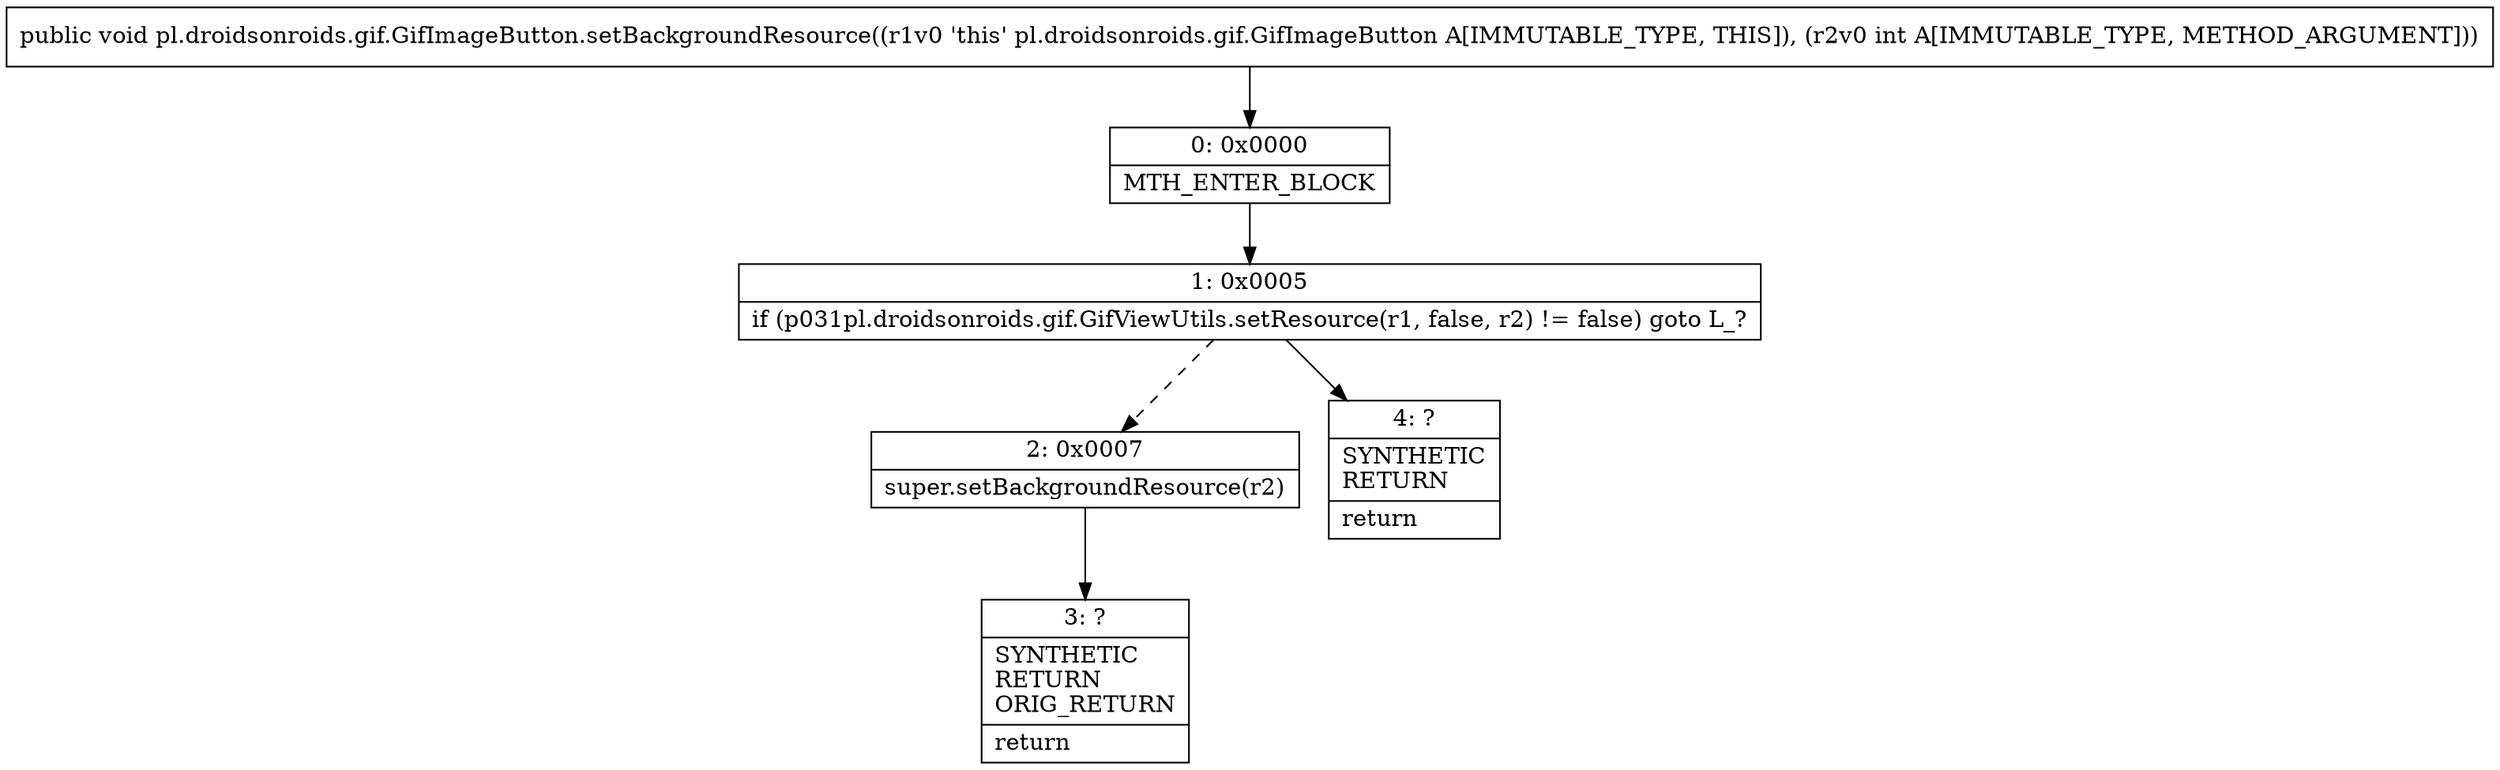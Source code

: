 digraph "CFG forpl.droidsonroids.gif.GifImageButton.setBackgroundResource(I)V" {
Node_0 [shape=record,label="{0\:\ 0x0000|MTH_ENTER_BLOCK\l}"];
Node_1 [shape=record,label="{1\:\ 0x0005|if (p031pl.droidsonroids.gif.GifViewUtils.setResource(r1, false, r2) != false) goto L_?\l}"];
Node_2 [shape=record,label="{2\:\ 0x0007|super.setBackgroundResource(r2)\l}"];
Node_3 [shape=record,label="{3\:\ ?|SYNTHETIC\lRETURN\lORIG_RETURN\l|return\l}"];
Node_4 [shape=record,label="{4\:\ ?|SYNTHETIC\lRETURN\l|return\l}"];
MethodNode[shape=record,label="{public void pl.droidsonroids.gif.GifImageButton.setBackgroundResource((r1v0 'this' pl.droidsonroids.gif.GifImageButton A[IMMUTABLE_TYPE, THIS]), (r2v0 int A[IMMUTABLE_TYPE, METHOD_ARGUMENT])) }"];
MethodNode -> Node_0;
Node_0 -> Node_1;
Node_1 -> Node_2[style=dashed];
Node_1 -> Node_4;
Node_2 -> Node_3;
}

